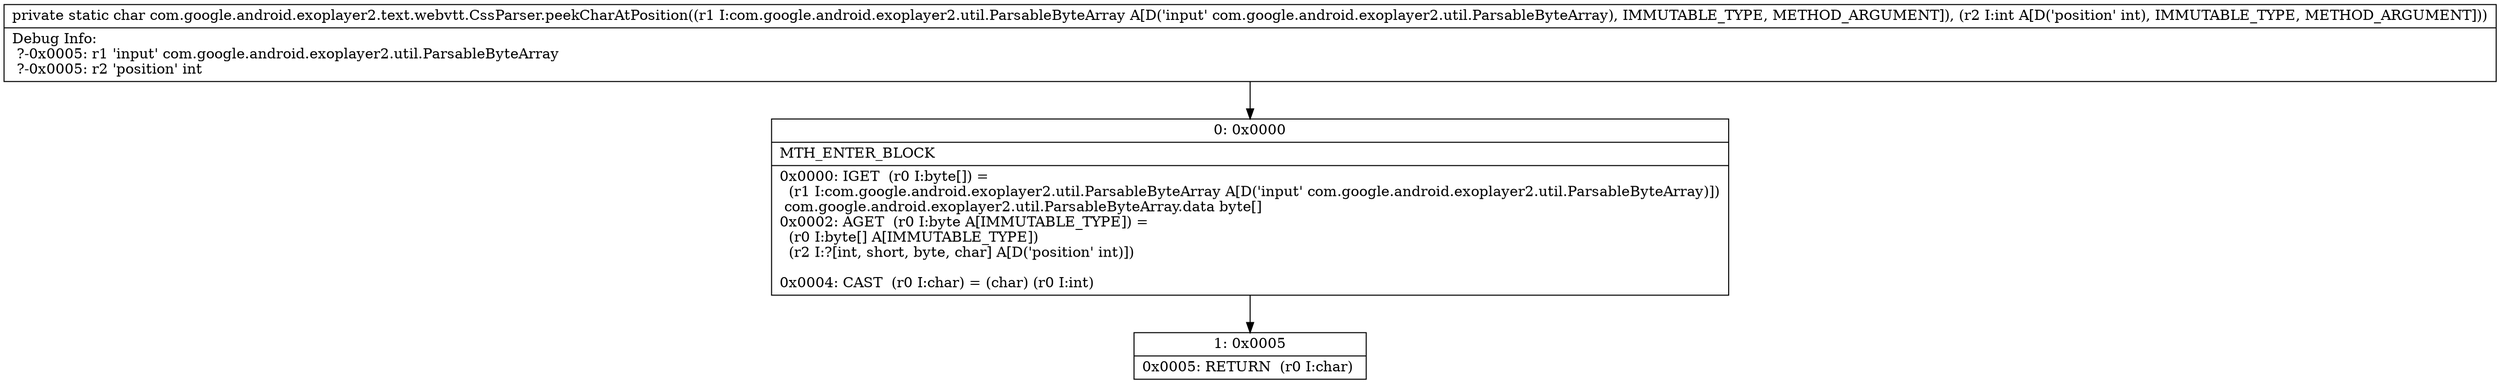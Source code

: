 digraph "CFG forcom.google.android.exoplayer2.text.webvtt.CssParser.peekCharAtPosition(Lcom\/google\/android\/exoplayer2\/util\/ParsableByteArray;I)C" {
Node_0 [shape=record,label="{0\:\ 0x0000|MTH_ENTER_BLOCK\l|0x0000: IGET  (r0 I:byte[]) = \l  (r1 I:com.google.android.exoplayer2.util.ParsableByteArray A[D('input' com.google.android.exoplayer2.util.ParsableByteArray)])\l com.google.android.exoplayer2.util.ParsableByteArray.data byte[] \l0x0002: AGET  (r0 I:byte A[IMMUTABLE_TYPE]) = \l  (r0 I:byte[] A[IMMUTABLE_TYPE])\l  (r2 I:?[int, short, byte, char] A[D('position' int)])\l \l0x0004: CAST  (r0 I:char) = (char) (r0 I:int) \l}"];
Node_1 [shape=record,label="{1\:\ 0x0005|0x0005: RETURN  (r0 I:char) \l}"];
MethodNode[shape=record,label="{private static char com.google.android.exoplayer2.text.webvtt.CssParser.peekCharAtPosition((r1 I:com.google.android.exoplayer2.util.ParsableByteArray A[D('input' com.google.android.exoplayer2.util.ParsableByteArray), IMMUTABLE_TYPE, METHOD_ARGUMENT]), (r2 I:int A[D('position' int), IMMUTABLE_TYPE, METHOD_ARGUMENT]))  | Debug Info:\l  ?\-0x0005: r1 'input' com.google.android.exoplayer2.util.ParsableByteArray\l  ?\-0x0005: r2 'position' int\l}"];
MethodNode -> Node_0;
Node_0 -> Node_1;
}

